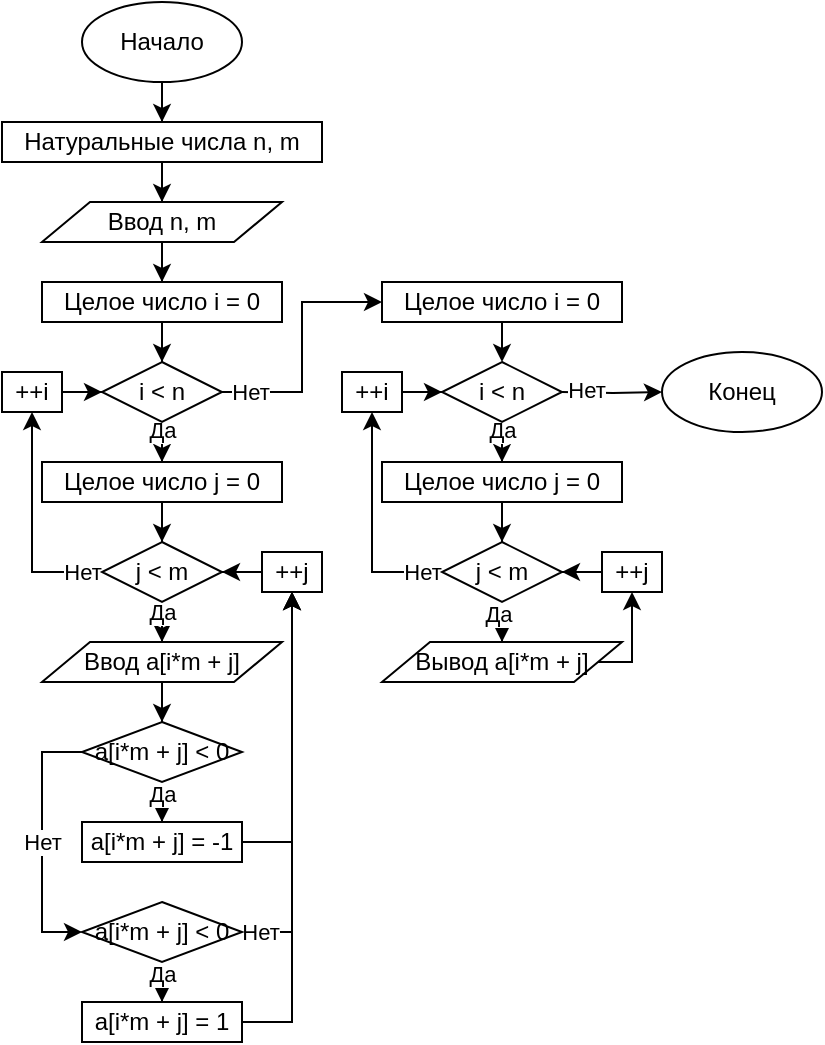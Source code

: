 <mxfile version="13.1.14" type="device"><diagram id="Hsi1N0cberL_-BoPGEi5" name="Page-1"><mxGraphModel dx="1308" dy="578" grid="1" gridSize="10" guides="1" tooltips="1" connect="1" arrows="1" fold="1" page="1" pageScale="1" pageWidth="850" pageHeight="1100" math="0" shadow="0"><root><mxCell id="0"/><mxCell id="1" parent="0"/><mxCell id="LDhQOHuRyV1jIk14AgpL-7" style="edgeStyle=orthogonalEdgeStyle;rounded=0;orthogonalLoop=1;jettySize=auto;html=1;entryX=0.5;entryY=0;entryDx=0;entryDy=0;" edge="1" parent="1" source="LDhQOHuRyV1jIk14AgpL-1" target="LDhQOHuRyV1jIk14AgpL-6"><mxGeometry relative="1" as="geometry"/></mxCell><mxCell id="LDhQOHuRyV1jIk14AgpL-1" value="Начало" style="ellipse;whiteSpace=wrap;html=1;" vertex="1" parent="1"><mxGeometry x="200" y="80" width="80" height="40" as="geometry"/></mxCell><mxCell id="LDhQOHuRyV1jIk14AgpL-173" style="edgeStyle=orthogonalEdgeStyle;rounded=0;orthogonalLoop=1;jettySize=auto;html=1;entryX=0.5;entryY=0;entryDx=0;entryDy=0;" edge="1" parent="1" source="LDhQOHuRyV1jIk14AgpL-6" target="LDhQOHuRyV1jIk14AgpL-171"><mxGeometry relative="1" as="geometry"/></mxCell><mxCell id="LDhQOHuRyV1jIk14AgpL-6" value="Натуральные числа n, m" style="rounded=0;whiteSpace=wrap;html=1;" vertex="1" parent="1"><mxGeometry x="160" y="140" width="160" height="20" as="geometry"/></mxCell><mxCell id="LDhQOHuRyV1jIk14AgpL-62" value="Конец" style="ellipse;whiteSpace=wrap;html=1;" vertex="1" parent="1"><mxGeometry x="490" y="255" width="80" height="40" as="geometry"/></mxCell><mxCell id="LDhQOHuRyV1jIk14AgpL-175" style="edgeStyle=orthogonalEdgeStyle;rounded=0;orthogonalLoop=1;jettySize=auto;html=1;entryX=0.5;entryY=0;entryDx=0;entryDy=0;" edge="1" parent="1" source="LDhQOHuRyV1jIk14AgpL-171" target="LDhQOHuRyV1jIk14AgpL-174"><mxGeometry relative="1" as="geometry"/></mxCell><mxCell id="LDhQOHuRyV1jIk14AgpL-171" value="Ввод n, m" style="shape=parallelogram;perimeter=parallelogramPerimeter;whiteSpace=wrap;html=1;" vertex="1" parent="1"><mxGeometry x="180" y="180" width="120" height="20" as="geometry"/></mxCell><mxCell id="LDhQOHuRyV1jIk14AgpL-177" style="edgeStyle=orthogonalEdgeStyle;rounded=0;orthogonalLoop=1;jettySize=auto;html=1;entryX=0.5;entryY=0;entryDx=0;entryDy=0;" edge="1" parent="1" source="LDhQOHuRyV1jIk14AgpL-174" target="LDhQOHuRyV1jIk14AgpL-176"><mxGeometry relative="1" as="geometry"/></mxCell><mxCell id="LDhQOHuRyV1jIk14AgpL-174" value="Целое число i = 0" style="rounded=0;whiteSpace=wrap;html=1;" vertex="1" parent="1"><mxGeometry x="180" y="220" width="120" height="20" as="geometry"/></mxCell><mxCell id="LDhQOHuRyV1jIk14AgpL-185" style="edgeStyle=orthogonalEdgeStyle;rounded=0;orthogonalLoop=1;jettySize=auto;html=1;entryX=0;entryY=0.5;entryDx=0;entryDy=0;" edge="1" parent="1" source="LDhQOHuRyV1jIk14AgpL-176" target="LDhQOHuRyV1jIk14AgpL-181"><mxGeometry relative="1" as="geometry"><Array as="points"><mxPoint x="310" y="275"/><mxPoint x="310" y="230"/></Array></mxGeometry></mxCell><mxCell id="LDhQOHuRyV1jIk14AgpL-187" value="Нет" style="edgeLabel;html=1;align=center;verticalAlign=middle;resizable=0;points=[];" vertex="1" connectable="0" parent="LDhQOHuRyV1jIk14AgpL-185"><mxGeometry x="-0.785" relative="1" as="geometry"><mxPoint as="offset"/></mxGeometry></mxCell><mxCell id="LDhQOHuRyV1jIk14AgpL-195" style="edgeStyle=orthogonalEdgeStyle;rounded=0;orthogonalLoop=1;jettySize=auto;html=1;" edge="1" parent="1" source="LDhQOHuRyV1jIk14AgpL-176" target="LDhQOHuRyV1jIk14AgpL-190"><mxGeometry relative="1" as="geometry"/></mxCell><mxCell id="LDhQOHuRyV1jIk14AgpL-196" value="Да" style="edgeLabel;html=1;align=center;verticalAlign=middle;resizable=0;points=[];" vertex="1" connectable="0" parent="LDhQOHuRyV1jIk14AgpL-195"><mxGeometry x="0.473" relative="1" as="geometry"><mxPoint as="offset"/></mxGeometry></mxCell><mxCell id="LDhQOHuRyV1jIk14AgpL-176" value="i &amp;lt; n" style="rhombus;whiteSpace=wrap;html=1;" vertex="1" parent="1"><mxGeometry x="210" y="260" width="60" height="30" as="geometry"/></mxCell><mxCell id="LDhQOHuRyV1jIk14AgpL-179" style="edgeStyle=orthogonalEdgeStyle;rounded=0;orthogonalLoop=1;jettySize=auto;html=1;entryX=0;entryY=0.5;entryDx=0;entryDy=0;" edge="1" parent="1" source="LDhQOHuRyV1jIk14AgpL-178" target="LDhQOHuRyV1jIk14AgpL-176"><mxGeometry relative="1" as="geometry"/></mxCell><mxCell id="LDhQOHuRyV1jIk14AgpL-178" value="++i" style="rounded=0;whiteSpace=wrap;html=1;" vertex="1" parent="1"><mxGeometry x="160" y="265" width="30" height="20" as="geometry"/></mxCell><mxCell id="LDhQOHuRyV1jIk14AgpL-180" style="edgeStyle=orthogonalEdgeStyle;rounded=0;orthogonalLoop=1;jettySize=auto;html=1;entryX=0.5;entryY=0;entryDx=0;entryDy=0;" edge="1" parent="1" source="LDhQOHuRyV1jIk14AgpL-181"><mxGeometry relative="1" as="geometry"><mxPoint x="410" y="260" as="targetPoint"/></mxGeometry></mxCell><mxCell id="LDhQOHuRyV1jIk14AgpL-181" value="Целое число i = 0" style="rounded=0;whiteSpace=wrap;html=1;" vertex="1" parent="1"><mxGeometry x="350" y="220" width="120" height="20" as="geometry"/></mxCell><mxCell id="LDhQOHuRyV1jIk14AgpL-186" style="edgeStyle=orthogonalEdgeStyle;rounded=0;orthogonalLoop=1;jettySize=auto;html=1;" edge="1" parent="1" target="LDhQOHuRyV1jIk14AgpL-62"><mxGeometry relative="1" as="geometry"><mxPoint x="440" y="275" as="sourcePoint"/></mxGeometry></mxCell><mxCell id="LDhQOHuRyV1jIk14AgpL-188" value="Нет" style="edgeLabel;html=1;align=center;verticalAlign=middle;resizable=0;points=[];" vertex="1" connectable="0" parent="LDhQOHuRyV1jIk14AgpL-186"><mxGeometry x="-0.544" y="1" relative="1" as="geometry"><mxPoint as="offset"/></mxGeometry></mxCell><mxCell id="LDhQOHuRyV1jIk14AgpL-189" style="edgeStyle=orthogonalEdgeStyle;rounded=0;orthogonalLoop=1;jettySize=auto;html=1;entryX=0.5;entryY=0;entryDx=0;entryDy=0;" edge="1" parent="1" source="LDhQOHuRyV1jIk14AgpL-190" target="LDhQOHuRyV1jIk14AgpL-192"><mxGeometry relative="1" as="geometry"/></mxCell><mxCell id="LDhQOHuRyV1jIk14AgpL-190" value="Целое число j = 0" style="rounded=0;whiteSpace=wrap;html=1;" vertex="1" parent="1"><mxGeometry x="180" y="310" width="120" height="20" as="geometry"/></mxCell><mxCell id="LDhQOHuRyV1jIk14AgpL-198" style="edgeStyle=orthogonalEdgeStyle;rounded=0;orthogonalLoop=1;jettySize=auto;html=1;entryX=0.5;entryY=1;entryDx=0;entryDy=0;" edge="1" parent="1" source="LDhQOHuRyV1jIk14AgpL-192" target="LDhQOHuRyV1jIk14AgpL-178"><mxGeometry relative="1" as="geometry"/></mxCell><mxCell id="LDhQOHuRyV1jIk14AgpL-202" value="Нет" style="edgeLabel;html=1;align=center;verticalAlign=middle;resizable=0;points=[];" vertex="1" connectable="0" parent="LDhQOHuRyV1jIk14AgpL-198"><mxGeometry x="-0.82" relative="1" as="geometry"><mxPoint as="offset"/></mxGeometry></mxCell><mxCell id="LDhQOHuRyV1jIk14AgpL-200" style="edgeStyle=orthogonalEdgeStyle;rounded=0;orthogonalLoop=1;jettySize=auto;html=1;entryX=0.5;entryY=0;entryDx=0;entryDy=0;" edge="1" parent="1" source="LDhQOHuRyV1jIk14AgpL-192" target="LDhQOHuRyV1jIk14AgpL-199"><mxGeometry relative="1" as="geometry"/></mxCell><mxCell id="LDhQOHuRyV1jIk14AgpL-201" value="Да" style="edgeLabel;html=1;align=center;verticalAlign=middle;resizable=0;points=[];" vertex="1" connectable="0" parent="LDhQOHuRyV1jIk14AgpL-200"><mxGeometry x="0.489" relative="1" as="geometry"><mxPoint as="offset"/></mxGeometry></mxCell><mxCell id="LDhQOHuRyV1jIk14AgpL-192" value="j &amp;lt; m" style="rhombus;whiteSpace=wrap;html=1;" vertex="1" parent="1"><mxGeometry x="210" y="350" width="60" height="30" as="geometry"/></mxCell><mxCell id="LDhQOHuRyV1jIk14AgpL-197" style="edgeStyle=orthogonalEdgeStyle;rounded=0;orthogonalLoop=1;jettySize=auto;html=1;entryX=1;entryY=0.5;entryDx=0;entryDy=0;" edge="1" parent="1" source="LDhQOHuRyV1jIk14AgpL-194" target="LDhQOHuRyV1jIk14AgpL-192"><mxGeometry relative="1" as="geometry"/></mxCell><mxCell id="LDhQOHuRyV1jIk14AgpL-194" value="++j" style="rounded=0;whiteSpace=wrap;html=1;" vertex="1" parent="1"><mxGeometry x="290" y="355" width="30" height="20" as="geometry"/></mxCell><mxCell id="LDhQOHuRyV1jIk14AgpL-204" style="edgeStyle=orthogonalEdgeStyle;rounded=0;orthogonalLoop=1;jettySize=auto;html=1;entryX=0.5;entryY=0;entryDx=0;entryDy=0;" edge="1" parent="1" source="LDhQOHuRyV1jIk14AgpL-199" target="LDhQOHuRyV1jIk14AgpL-203"><mxGeometry relative="1" as="geometry"/></mxCell><mxCell id="LDhQOHuRyV1jIk14AgpL-199" value="Ввод a[i*m + j]" style="shape=parallelogram;perimeter=parallelogramPerimeter;whiteSpace=wrap;html=1;" vertex="1" parent="1"><mxGeometry x="180" y="400" width="120" height="20" as="geometry"/></mxCell><mxCell id="LDhQOHuRyV1jIk14AgpL-206" style="edgeStyle=orthogonalEdgeStyle;rounded=0;orthogonalLoop=1;jettySize=auto;html=1;entryX=0.5;entryY=0;entryDx=0;entryDy=0;" edge="1" parent="1" source="LDhQOHuRyV1jIk14AgpL-203" target="LDhQOHuRyV1jIk14AgpL-205"><mxGeometry relative="1" as="geometry"/></mxCell><mxCell id="LDhQOHuRyV1jIk14AgpL-207" value="Да" style="edgeLabel;html=1;align=center;verticalAlign=middle;resizable=0;points=[];" vertex="1" connectable="0" parent="LDhQOHuRyV1jIk14AgpL-206"><mxGeometry x="0.511" relative="1" as="geometry"><mxPoint as="offset"/></mxGeometry></mxCell><mxCell id="LDhQOHuRyV1jIk14AgpL-213" value="Нет" style="edgeStyle=orthogonalEdgeStyle;rounded=0;orthogonalLoop=1;jettySize=auto;html=1;entryX=0;entryY=0.5;entryDx=0;entryDy=0;" edge="1" parent="1" source="LDhQOHuRyV1jIk14AgpL-203" target="LDhQOHuRyV1jIk14AgpL-210"><mxGeometry relative="1" as="geometry"><Array as="points"><mxPoint x="180" y="455"/><mxPoint x="180" y="545"/></Array></mxGeometry></mxCell><mxCell id="LDhQOHuRyV1jIk14AgpL-203" value="a[i*m + j] &amp;lt; 0" style="rhombus;whiteSpace=wrap;html=1;" vertex="1" parent="1"><mxGeometry x="200" y="440" width="80" height="30" as="geometry"/></mxCell><mxCell id="LDhQOHuRyV1jIk14AgpL-216" style="edgeStyle=orthogonalEdgeStyle;rounded=0;orthogonalLoop=1;jettySize=auto;html=1;entryX=0.5;entryY=1;entryDx=0;entryDy=0;" edge="1" parent="1" source="LDhQOHuRyV1jIk14AgpL-205" target="LDhQOHuRyV1jIk14AgpL-194"><mxGeometry relative="1" as="geometry"/></mxCell><mxCell id="LDhQOHuRyV1jIk14AgpL-205" value="a[i*m + j] = -1" style="rounded=0;whiteSpace=wrap;html=1;" vertex="1" parent="1"><mxGeometry x="200" y="490" width="80" height="20" as="geometry"/></mxCell><mxCell id="LDhQOHuRyV1jIk14AgpL-208" style="edgeStyle=orthogonalEdgeStyle;rounded=0;orthogonalLoop=1;jettySize=auto;html=1;entryX=0.5;entryY=0;entryDx=0;entryDy=0;" edge="1" parent="1" source="LDhQOHuRyV1jIk14AgpL-210" target="LDhQOHuRyV1jIk14AgpL-211"><mxGeometry relative="1" as="geometry"/></mxCell><mxCell id="LDhQOHuRyV1jIk14AgpL-209" value="Да" style="edgeLabel;html=1;align=center;verticalAlign=middle;resizable=0;points=[];" vertex="1" connectable="0" parent="LDhQOHuRyV1jIk14AgpL-208"><mxGeometry x="0.511" relative="1" as="geometry"><mxPoint as="offset"/></mxGeometry></mxCell><mxCell id="LDhQOHuRyV1jIk14AgpL-215" style="edgeStyle=orthogonalEdgeStyle;rounded=0;orthogonalLoop=1;jettySize=auto;html=1;entryX=0.5;entryY=1;entryDx=0;entryDy=0;" edge="1" parent="1" source="LDhQOHuRyV1jIk14AgpL-210" target="LDhQOHuRyV1jIk14AgpL-194"><mxGeometry relative="1" as="geometry"/></mxCell><mxCell id="LDhQOHuRyV1jIk14AgpL-217" value="Нет" style="edgeLabel;html=1;align=center;verticalAlign=middle;resizable=0;points=[];" vertex="1" connectable="0" parent="LDhQOHuRyV1jIk14AgpL-215"><mxGeometry x="-0.909" relative="1" as="geometry"><mxPoint as="offset"/></mxGeometry></mxCell><mxCell id="LDhQOHuRyV1jIk14AgpL-210" value="a[i*m + j] &amp;lt; 0" style="rhombus;whiteSpace=wrap;html=1;" vertex="1" parent="1"><mxGeometry x="200" y="530" width="80" height="30" as="geometry"/></mxCell><mxCell id="LDhQOHuRyV1jIk14AgpL-214" style="edgeStyle=orthogonalEdgeStyle;rounded=0;orthogonalLoop=1;jettySize=auto;html=1;" edge="1" parent="1" source="LDhQOHuRyV1jIk14AgpL-211" target="LDhQOHuRyV1jIk14AgpL-194"><mxGeometry relative="1" as="geometry"/></mxCell><mxCell id="LDhQOHuRyV1jIk14AgpL-211" value="a[i*m + j] = 1" style="rounded=0;whiteSpace=wrap;html=1;" vertex="1" parent="1"><mxGeometry x="200" y="580" width="80" height="20" as="geometry"/></mxCell><mxCell id="LDhQOHuRyV1jIk14AgpL-261" style="edgeStyle=orthogonalEdgeStyle;rounded=0;orthogonalLoop=1;jettySize=auto;html=1;" edge="1" parent="1" source="LDhQOHuRyV1jIk14AgpL-263" target="LDhQOHuRyV1jIk14AgpL-267"><mxGeometry relative="1" as="geometry"/></mxCell><mxCell id="LDhQOHuRyV1jIk14AgpL-262" value="Да" style="edgeLabel;html=1;align=center;verticalAlign=middle;resizable=0;points=[];" vertex="1" connectable="0" parent="LDhQOHuRyV1jIk14AgpL-261"><mxGeometry x="0.473" relative="1" as="geometry"><mxPoint as="offset"/></mxGeometry></mxCell><mxCell id="LDhQOHuRyV1jIk14AgpL-263" value="i &amp;lt; n" style="rhombus;whiteSpace=wrap;html=1;" vertex="1" parent="1"><mxGeometry x="380" y="260" width="60" height="30" as="geometry"/></mxCell><mxCell id="LDhQOHuRyV1jIk14AgpL-274" style="edgeStyle=orthogonalEdgeStyle;rounded=0;orthogonalLoop=1;jettySize=auto;html=1;entryX=0;entryY=0.5;entryDx=0;entryDy=0;" edge="1" parent="1" source="LDhQOHuRyV1jIk14AgpL-265" target="LDhQOHuRyV1jIk14AgpL-263"><mxGeometry relative="1" as="geometry"/></mxCell><mxCell id="LDhQOHuRyV1jIk14AgpL-265" value="++i" style="rounded=0;whiteSpace=wrap;html=1;" vertex="1" parent="1"><mxGeometry x="330" y="265" width="30" height="20" as="geometry"/></mxCell><mxCell id="LDhQOHuRyV1jIk14AgpL-266" style="edgeStyle=orthogonalEdgeStyle;rounded=0;orthogonalLoop=1;jettySize=auto;html=1;entryX=0.5;entryY=0;entryDx=0;entryDy=0;" edge="1" parent="1" source="LDhQOHuRyV1jIk14AgpL-267" target="LDhQOHuRyV1jIk14AgpL-271"><mxGeometry relative="1" as="geometry"/></mxCell><mxCell id="LDhQOHuRyV1jIk14AgpL-267" value="Целое число j = 0" style="rounded=0;whiteSpace=wrap;html=1;" vertex="1" parent="1"><mxGeometry x="350" y="310" width="120" height="20" as="geometry"/></mxCell><mxCell id="LDhQOHuRyV1jIk14AgpL-268" style="edgeStyle=orthogonalEdgeStyle;rounded=0;orthogonalLoop=1;jettySize=auto;html=1;entryX=0.5;entryY=1;entryDx=0;entryDy=0;" edge="1" parent="1" source="LDhQOHuRyV1jIk14AgpL-271" target="LDhQOHuRyV1jIk14AgpL-265"><mxGeometry relative="1" as="geometry"/></mxCell><mxCell id="LDhQOHuRyV1jIk14AgpL-269" value="Нет" style="edgeLabel;html=1;align=center;verticalAlign=middle;resizable=0;points=[];" vertex="1" connectable="0" parent="LDhQOHuRyV1jIk14AgpL-268"><mxGeometry x="-0.82" relative="1" as="geometry"><mxPoint as="offset"/></mxGeometry></mxCell><mxCell id="LDhQOHuRyV1jIk14AgpL-276" style="edgeStyle=orthogonalEdgeStyle;rounded=0;orthogonalLoop=1;jettySize=auto;html=1;entryX=0.5;entryY=0;entryDx=0;entryDy=0;" edge="1" parent="1" source="LDhQOHuRyV1jIk14AgpL-271" target="LDhQOHuRyV1jIk14AgpL-275"><mxGeometry relative="1" as="geometry"/></mxCell><mxCell id="LDhQOHuRyV1jIk14AgpL-278" value="Да" style="edgeLabel;html=1;align=center;verticalAlign=middle;resizable=0;points=[];" vertex="1" connectable="0" parent="LDhQOHuRyV1jIk14AgpL-276"><mxGeometry x="0.533" y="-2" relative="1" as="geometry"><mxPoint as="offset"/></mxGeometry></mxCell><mxCell id="LDhQOHuRyV1jIk14AgpL-271" value="j &amp;lt; m" style="rhombus;whiteSpace=wrap;html=1;" vertex="1" parent="1"><mxGeometry x="380" y="350" width="60" height="30" as="geometry"/></mxCell><mxCell id="LDhQOHuRyV1jIk14AgpL-272" style="edgeStyle=orthogonalEdgeStyle;rounded=0;orthogonalLoop=1;jettySize=auto;html=1;entryX=1;entryY=0.5;entryDx=0;entryDy=0;" edge="1" parent="1" source="LDhQOHuRyV1jIk14AgpL-273" target="LDhQOHuRyV1jIk14AgpL-271"><mxGeometry relative="1" as="geometry"/></mxCell><mxCell id="LDhQOHuRyV1jIk14AgpL-273" value="++j" style="rounded=0;whiteSpace=wrap;html=1;" vertex="1" parent="1"><mxGeometry x="460" y="355" width="30" height="20" as="geometry"/></mxCell><mxCell id="LDhQOHuRyV1jIk14AgpL-277" style="edgeStyle=orthogonalEdgeStyle;rounded=0;orthogonalLoop=1;jettySize=auto;html=1;" edge="1" parent="1" source="LDhQOHuRyV1jIk14AgpL-275" target="LDhQOHuRyV1jIk14AgpL-273"><mxGeometry relative="1" as="geometry"><Array as="points"><mxPoint x="475" y="410"/></Array></mxGeometry></mxCell><mxCell id="LDhQOHuRyV1jIk14AgpL-275" value="Вывод a[i*m + j]" style="shape=parallelogram;perimeter=parallelogramPerimeter;whiteSpace=wrap;html=1;" vertex="1" parent="1"><mxGeometry x="350" y="400" width="120" height="20" as="geometry"/></mxCell></root></mxGraphModel></diagram></mxfile>